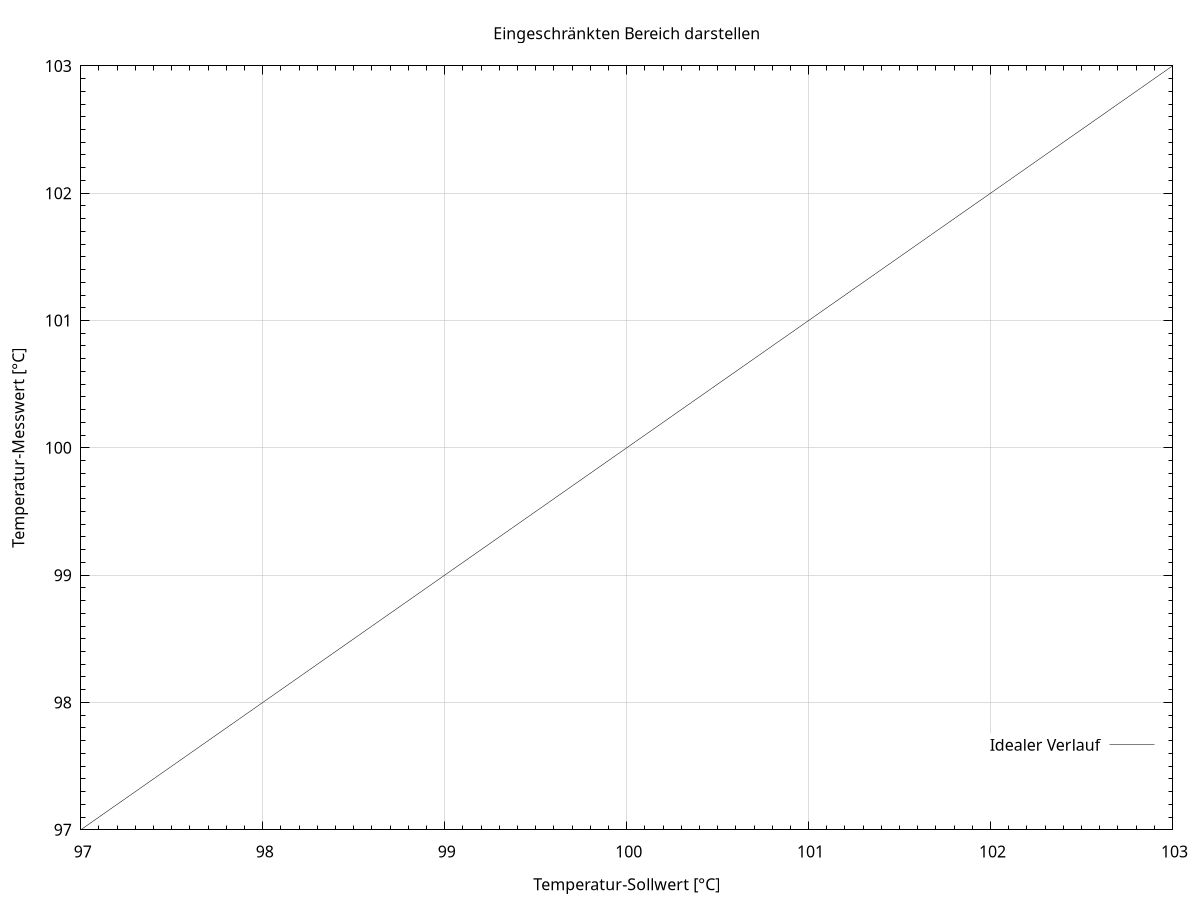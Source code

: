 # File name: 13-10.gnuplot
set title 'Eingeschränkten Bereich darstellen'
set datafile separator ','
set xrange [97:103]
set yrange [97:103]
set xtics 90,1,110
set ytics 90,1,110
set mxtics 10
set mytics 10
set xlabel 'Temperatur-Sollwert [°C]'
set ylabel 'Temperatur-Messwert [°C]'
show grid
set grid ytics lt 1 lw 0.5 lc rgb '#bbbbbb'
set grid xtics lt 1 lw 0.5 lc rgb '#bbbbbb'
set key bottom right Right
show key

f(x)=x
plot f(x) with lines lc rgb '#000000' lw 0.5 title 'Idealer Verlauf',\
'temp.csv' using 2:3  with points pt 2 ps 1 lc rgb '#FF0000' lw 2 title 'Messwerte',\
'temp.csv' using 2:6  with lines lc rgb '#FF0000' lw 3 title 'Mittelwert',\
'temp.csv' using 2:7  with lines lt 0 lc rgb '#006400' lw 5 title 'Vertrauensgrenzen',\
'temp.csv' using 2:8  with lines lt 0 lc rgb '#006400' lw 5 notitle
